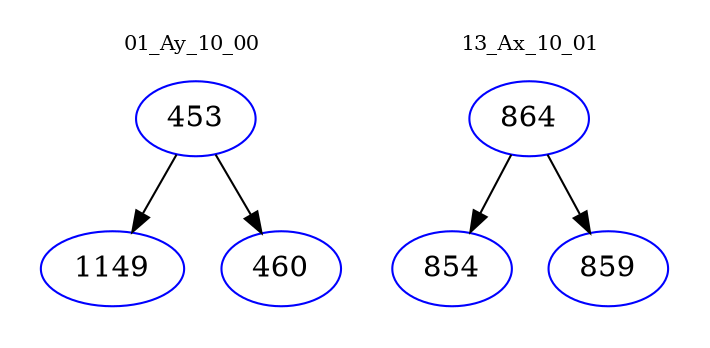 digraph{
subgraph cluster_0 {
color = white
label = "01_Ay_10_00";
fontsize=10;
T0_453 [label="453", color="blue"]
T0_453 -> T0_1149 [color="black"]
T0_1149 [label="1149", color="blue"]
T0_453 -> T0_460 [color="black"]
T0_460 [label="460", color="blue"]
}
subgraph cluster_1 {
color = white
label = "13_Ax_10_01";
fontsize=10;
T1_864 [label="864", color="blue"]
T1_864 -> T1_854 [color="black"]
T1_854 [label="854", color="blue"]
T1_864 -> T1_859 [color="black"]
T1_859 [label="859", color="blue"]
}
}
